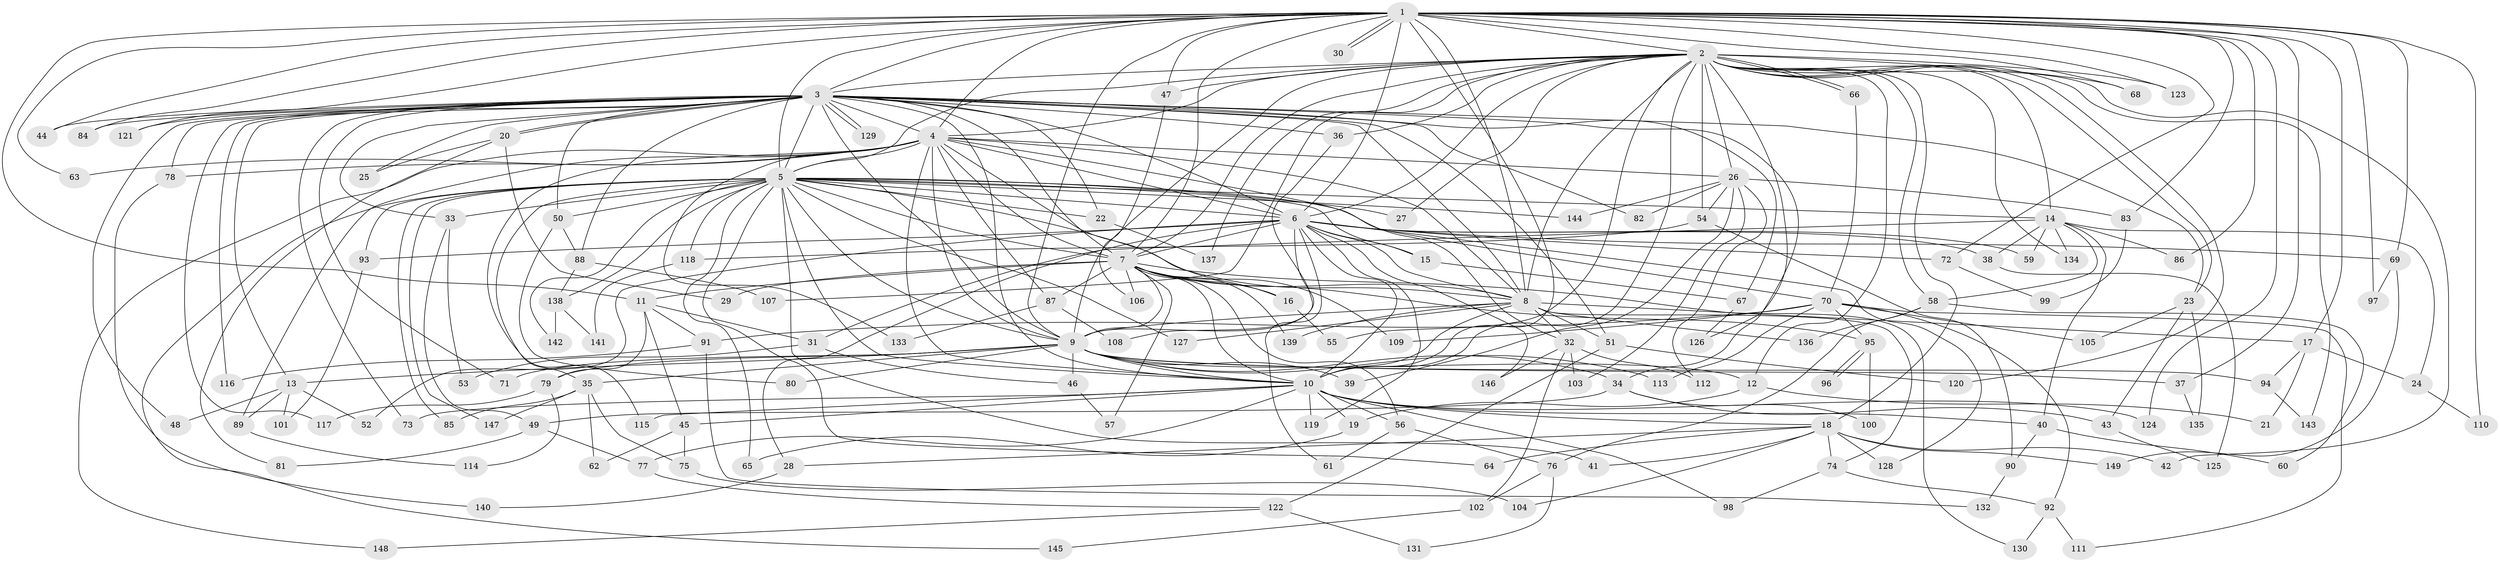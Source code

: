 // Generated by graph-tools (version 1.1) at 2025/01/03/09/25 03:01:18]
// undirected, 149 vertices, 323 edges
graph export_dot {
graph [start="1"]
  node [color=gray90,style=filled];
  1;
  2;
  3;
  4;
  5;
  6;
  7;
  8;
  9;
  10;
  11;
  12;
  13;
  14;
  15;
  16;
  17;
  18;
  19;
  20;
  21;
  22;
  23;
  24;
  25;
  26;
  27;
  28;
  29;
  30;
  31;
  32;
  33;
  34;
  35;
  36;
  37;
  38;
  39;
  40;
  41;
  42;
  43;
  44;
  45;
  46;
  47;
  48;
  49;
  50;
  51;
  52;
  53;
  54;
  55;
  56;
  57;
  58;
  59;
  60;
  61;
  62;
  63;
  64;
  65;
  66;
  67;
  68;
  69;
  70;
  71;
  72;
  73;
  74;
  75;
  76;
  77;
  78;
  79;
  80;
  81;
  82;
  83;
  84;
  85;
  86;
  87;
  88;
  89;
  90;
  91;
  92;
  93;
  94;
  95;
  96;
  97;
  98;
  99;
  100;
  101;
  102;
  103;
  104;
  105;
  106;
  107;
  108;
  109;
  110;
  111;
  112;
  113;
  114;
  115;
  116;
  117;
  118;
  119;
  120;
  121;
  122;
  123;
  124;
  125;
  126;
  127;
  128;
  129;
  130;
  131;
  132;
  133;
  134;
  135;
  136;
  137;
  138;
  139;
  140;
  141;
  142;
  143;
  144;
  145;
  146;
  147;
  148;
  149;
  1 -- 2;
  1 -- 3;
  1 -- 4;
  1 -- 5;
  1 -- 6;
  1 -- 7;
  1 -- 8;
  1 -- 9;
  1 -- 10;
  1 -- 11;
  1 -- 17;
  1 -- 30;
  1 -- 30;
  1 -- 37;
  1 -- 44;
  1 -- 47;
  1 -- 63;
  1 -- 68;
  1 -- 69;
  1 -- 72;
  1 -- 83;
  1 -- 84;
  1 -- 86;
  1 -- 97;
  1 -- 110;
  1 -- 121;
  1 -- 123;
  1 -- 124;
  2 -- 3;
  2 -- 4;
  2 -- 5;
  2 -- 6;
  2 -- 7;
  2 -- 8;
  2 -- 9;
  2 -- 10;
  2 -- 12;
  2 -- 14;
  2 -- 18;
  2 -- 23;
  2 -- 26;
  2 -- 27;
  2 -- 36;
  2 -- 42;
  2 -- 47;
  2 -- 54;
  2 -- 55;
  2 -- 58;
  2 -- 66;
  2 -- 66;
  2 -- 68;
  2 -- 107;
  2 -- 120;
  2 -- 123;
  2 -- 126;
  2 -- 134;
  2 -- 137;
  2 -- 143;
  3 -- 4;
  3 -- 5;
  3 -- 6;
  3 -- 7;
  3 -- 8;
  3 -- 9;
  3 -- 10;
  3 -- 13;
  3 -- 20;
  3 -- 20;
  3 -- 22;
  3 -- 23;
  3 -- 25;
  3 -- 33;
  3 -- 34;
  3 -- 36;
  3 -- 44;
  3 -- 48;
  3 -- 50;
  3 -- 51;
  3 -- 67;
  3 -- 71;
  3 -- 73;
  3 -- 78;
  3 -- 82;
  3 -- 84;
  3 -- 88;
  3 -- 116;
  3 -- 117;
  3 -- 121;
  3 -- 129;
  3 -- 129;
  4 -- 5;
  4 -- 6;
  4 -- 7;
  4 -- 8;
  4 -- 9;
  4 -- 10;
  4 -- 16;
  4 -- 26;
  4 -- 32;
  4 -- 63;
  4 -- 78;
  4 -- 87;
  4 -- 89;
  4 -- 115;
  4 -- 133;
  4 -- 148;
  5 -- 6;
  5 -- 7;
  5 -- 8;
  5 -- 9;
  5 -- 10;
  5 -- 14;
  5 -- 15;
  5 -- 22;
  5 -- 27;
  5 -- 33;
  5 -- 35;
  5 -- 41;
  5 -- 50;
  5 -- 64;
  5 -- 65;
  5 -- 70;
  5 -- 85;
  5 -- 93;
  5 -- 118;
  5 -- 127;
  5 -- 138;
  5 -- 142;
  5 -- 144;
  5 -- 145;
  5 -- 147;
  6 -- 7;
  6 -- 8;
  6 -- 9;
  6 -- 10;
  6 -- 15;
  6 -- 28;
  6 -- 38;
  6 -- 52;
  6 -- 59;
  6 -- 61;
  6 -- 69;
  6 -- 72;
  6 -- 93;
  6 -- 119;
  6 -- 128;
  6 -- 146;
  7 -- 8;
  7 -- 9;
  7 -- 10;
  7 -- 11;
  7 -- 16;
  7 -- 29;
  7 -- 56;
  7 -- 57;
  7 -- 87;
  7 -- 95;
  7 -- 106;
  7 -- 109;
  7 -- 130;
  7 -- 139;
  8 -- 9;
  8 -- 10;
  8 -- 17;
  8 -- 32;
  8 -- 51;
  8 -- 74;
  8 -- 127;
  8 -- 136;
  8 -- 139;
  9 -- 10;
  9 -- 12;
  9 -- 13;
  9 -- 34;
  9 -- 35;
  9 -- 37;
  9 -- 39;
  9 -- 46;
  9 -- 71;
  9 -- 79;
  9 -- 80;
  9 -- 94;
  9 -- 113;
  10 -- 18;
  10 -- 19;
  10 -- 40;
  10 -- 45;
  10 -- 56;
  10 -- 73;
  10 -- 77;
  10 -- 98;
  10 -- 115;
  10 -- 119;
  10 -- 124;
  11 -- 31;
  11 -- 45;
  11 -- 79;
  11 -- 91;
  12 -- 19;
  12 -- 21;
  13 -- 48;
  13 -- 52;
  13 -- 89;
  13 -- 101;
  14 -- 24;
  14 -- 31;
  14 -- 38;
  14 -- 40;
  14 -- 58;
  14 -- 59;
  14 -- 86;
  14 -- 134;
  15 -- 67;
  16 -- 55;
  17 -- 21;
  17 -- 24;
  17 -- 94;
  18 -- 28;
  18 -- 41;
  18 -- 42;
  18 -- 64;
  18 -- 74;
  18 -- 104;
  18 -- 128;
  18 -- 149;
  19 -- 65;
  20 -- 25;
  20 -- 29;
  20 -- 81;
  22 -- 137;
  23 -- 43;
  23 -- 105;
  23 -- 135;
  24 -- 110;
  26 -- 39;
  26 -- 54;
  26 -- 82;
  26 -- 83;
  26 -- 103;
  26 -- 112;
  26 -- 144;
  28 -- 140;
  31 -- 46;
  31 -- 53;
  32 -- 102;
  32 -- 103;
  32 -- 112;
  32 -- 146;
  33 -- 49;
  33 -- 53;
  34 -- 43;
  34 -- 49;
  34 -- 100;
  35 -- 62;
  35 -- 75;
  35 -- 85;
  35 -- 147;
  36 -- 108;
  37 -- 135;
  38 -- 125;
  40 -- 60;
  40 -- 90;
  43 -- 125;
  45 -- 62;
  45 -- 75;
  46 -- 57;
  47 -- 106;
  49 -- 77;
  49 -- 81;
  50 -- 80;
  50 -- 88;
  51 -- 120;
  51 -- 122;
  54 -- 90;
  54 -- 118;
  56 -- 61;
  56 -- 76;
  58 -- 60;
  58 -- 76;
  58 -- 136;
  66 -- 70;
  67 -- 126;
  69 -- 97;
  69 -- 149;
  70 -- 91;
  70 -- 92;
  70 -- 95;
  70 -- 105;
  70 -- 109;
  70 -- 111;
  70 -- 113;
  72 -- 99;
  74 -- 92;
  74 -- 98;
  75 -- 104;
  76 -- 102;
  76 -- 131;
  77 -- 122;
  78 -- 140;
  79 -- 114;
  79 -- 117;
  83 -- 99;
  87 -- 108;
  87 -- 133;
  88 -- 107;
  88 -- 138;
  89 -- 114;
  90 -- 132;
  91 -- 116;
  91 -- 132;
  92 -- 111;
  92 -- 130;
  93 -- 101;
  94 -- 143;
  95 -- 96;
  95 -- 96;
  95 -- 100;
  102 -- 145;
  118 -- 141;
  122 -- 131;
  122 -- 148;
  138 -- 141;
  138 -- 142;
}
